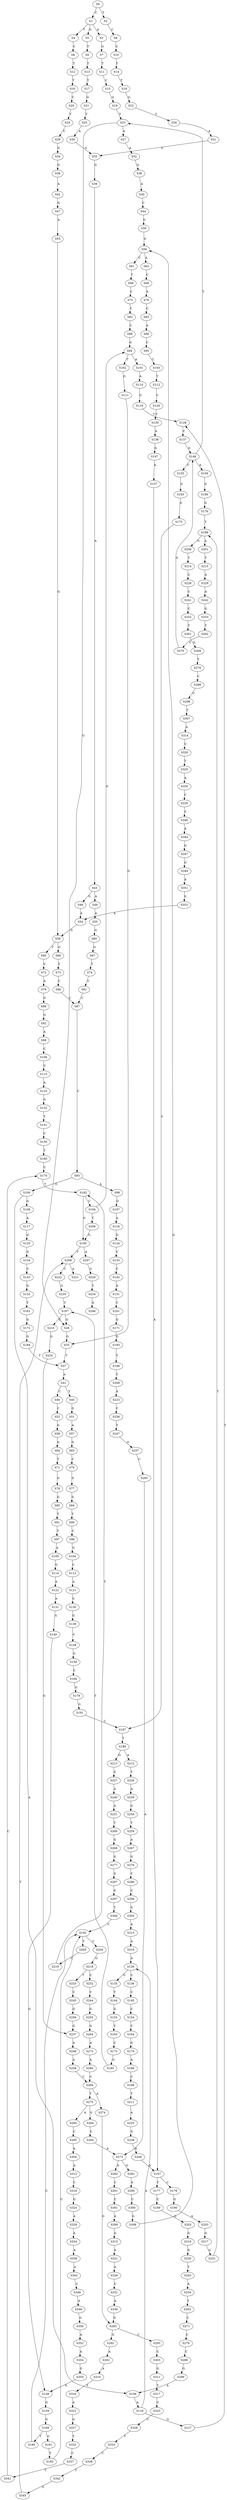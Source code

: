 strict digraph  {
	S0 -> S1 [ label = C ];
	S0 -> S2 [ label = T ];
	S1 -> S3 [ label = A ];
	S1 -> S4 [ label = T ];
	S1 -> S5 [ label = G ];
	S2 -> S6 [ label = C ];
	S3 -> S7 [ label = G ];
	S4 -> S8 [ label = C ];
	S5 -> S9 [ label = T ];
	S6 -> S10 [ label = C ];
	S7 -> S11 [ label = T ];
	S8 -> S12 [ label = T ];
	S9 -> S13 [ label = T ];
	S10 -> S14 [ label = T ];
	S11 -> S15 [ label = C ];
	S12 -> S16 [ label = T ];
	S13 -> S17 [ label = T ];
	S14 -> S18 [ label = T ];
	S15 -> S19 [ label = G ];
	S16 -> S20 [ label = C ];
	S17 -> S21 [ label = G ];
	S18 -> S22 [ label = G ];
	S19 -> S23 [ label = T ];
	S20 -> S24 [ label = T ];
	S21 -> S25 [ label = T ];
	S22 -> S26 [ label = T ];
	S23 -> S27 [ label = A ];
	S23 -> S28 [ label = G ];
	S24 -> S29 [ label = C ];
	S25 -> S30 [ label = A ];
	S26 -> S31 [ label = A ];
	S27 -> S32 [ label = A ];
	S28 -> S33 [ label = G ];
	S29 -> S34 [ label = G ];
	S30 -> S35 [ label = G ];
	S31 -> S35 [ label = G ];
	S32 -> S36 [ label = G ];
	S33 -> S37 [ label = T ];
	S34 -> S38 [ label = G ];
	S35 -> S39 [ label = G ];
	S36 -> S40 [ label = A ];
	S37 -> S41 [ label = A ];
	S38 -> S42 [ label = A ];
	S39 -> S43 [ label = A ];
	S40 -> S44 [ label = C ];
	S41 -> S45 [ label = T ];
	S41 -> S46 [ label = C ];
	S42 -> S47 [ label = G ];
	S43 -> S48 [ label = G ];
	S43 -> S49 [ label = A ];
	S44 -> S50 [ label = G ];
	S45 -> S51 [ label = G ];
	S46 -> S52 [ label = C ];
	S47 -> S53 [ label = A ];
	S48 -> S54 [ label = A ];
	S49 -> S55 [ label = A ];
	S50 -> S56 [ label = G ];
	S51 -> S57 [ label = A ];
	S52 -> S58 [ label = G ];
	S53 -> S59 [ label = G ];
	S54 -> S59 [ label = G ];
	S55 -> S60 [ label = G ];
	S56 -> S61 [ label = C ];
	S56 -> S62 [ label = A ];
	S57 -> S63 [ label = G ];
	S58 -> S64 [ label = G ];
	S59 -> S65 [ label = T ];
	S59 -> S66 [ label = G ];
	S60 -> S67 [ label = G ];
	S61 -> S68 [ label = T ];
	S62 -> S69 [ label = C ];
	S63 -> S70 [ label = C ];
	S64 -> S71 [ label = T ];
	S65 -> S72 [ label = C ];
	S66 -> S73 [ label = T ];
	S67 -> S74 [ label = T ];
	S68 -> S75 [ label = C ];
	S69 -> S76 [ label = A ];
	S70 -> S77 [ label = G ];
	S71 -> S78 [ label = G ];
	S72 -> S79 [ label = A ];
	S73 -> S80 [ label = C ];
	S74 -> S81 [ label = C ];
	S75 -> S82 [ label = T ];
	S76 -> S83 [ label = C ];
	S77 -> S84 [ label = G ];
	S78 -> S85 [ label = G ];
	S79 -> S86 [ label = G ];
	S80 -> S87 [ label = C ];
	S81 -> S87 [ label = C ];
	S82 -> S88 [ label = C ];
	S83 -> S89 [ label = A ];
	S84 -> S90 [ label = T ];
	S85 -> S91 [ label = T ];
	S86 -> S92 [ label = G ];
	S87 -> S93 [ label = C ];
	S88 -> S94 [ label = G ];
	S89 -> S95 [ label = C ];
	S90 -> S96 [ label = C ];
	S91 -> S97 [ label = T ];
	S92 -> S98 [ label = A ];
	S93 -> S99 [ label = A ];
	S93 -> S100 [ label = G ];
	S94 -> S101 [ label = A ];
	S94 -> S102 [ label = T ];
	S95 -> S103 [ label = C ];
	S96 -> S104 [ label = G ];
	S97 -> S105 [ label = A ];
	S98 -> S106 [ label = C ];
	S99 -> S107 [ label = G ];
	S100 -> S108 [ label = G ];
	S100 -> S109 [ label = A ];
	S101 -> S110 [ label = A ];
	S102 -> S111 [ label = G ];
	S103 -> S112 [ label = T ];
	S104 -> S113 [ label = C ];
	S105 -> S114 [ label = G ];
	S106 -> S115 [ label = C ];
	S107 -> S116 [ label = A ];
	S108 -> S117 [ label = A ];
	S109 -> S118 [ label = A ];
	S110 -> S119 [ label = G ];
	S111 -> S33 [ label = G ];
	S112 -> S120 [ label = C ];
	S113 -> S121 [ label = A ];
	S114 -> S122 [ label = A ];
	S115 -> S123 [ label = A ];
	S116 -> S124 [ label = G ];
	S117 -> S125 [ label = G ];
	S118 -> S126 [ label = A ];
	S118 -> S127 [ label = G ];
	S119 -> S128 [ label = T ];
	S120 -> S129 [ label = T ];
	S121 -> S130 [ label = C ];
	S122 -> S131 [ label = A ];
	S123 -> S132 [ label = G ];
	S124 -> S133 [ label = C ];
	S125 -> S134 [ label = G ];
	S126 -> S135 [ label = G ];
	S126 -> S136 [ label = C ];
	S127 -> S128 [ label = T ];
	S128 -> S137 [ label = C ];
	S129 -> S138 [ label = A ];
	S130 -> S139 [ label = G ];
	S131 -> S140 [ label = G ];
	S132 -> S141 [ label = T ];
	S133 -> S142 [ label = C ];
	S134 -> S143 [ label = C ];
	S135 -> S144 [ label = T ];
	S136 -> S145 [ label = C ];
	S137 -> S146 [ label = G ];
	S138 -> S147 [ label = G ];
	S139 -> S148 [ label = C ];
	S140 -> S149 [ label = G ];
	S141 -> S150 [ label = C ];
	S142 -> S151 [ label = A ];
	S143 -> S152 [ label = G ];
	S144 -> S153 [ label = G ];
	S145 -> S154 [ label = C ];
	S146 -> S155 [ label = C ];
	S146 -> S23 [ label = T ];
	S146 -> S156 [ label = A ];
	S147 -> S157 [ label = A ];
	S148 -> S158 [ label = G ];
	S149 -> S159 [ label = G ];
	S150 -> S160 [ label = T ];
	S151 -> S161 [ label = C ];
	S152 -> S162 [ label = T ];
	S153 -> S163 [ label = T ];
	S154 -> S164 [ label = C ];
	S155 -> S165 [ label = G ];
	S156 -> S166 [ label = G ];
	S157 -> S167 [ label = A ];
	S158 -> S168 [ label = C ];
	S159 -> S169 [ label = G ];
	S160 -> S170 [ label = C ];
	S161 -> S171 [ label = G ];
	S162 -> S172 [ label = G ];
	S163 -> S173 [ label = C ];
	S164 -> S174 [ label = G ];
	S165 -> S175 [ label = G ];
	S166 -> S176 [ label = G ];
	S167 -> S177 [ label = T ];
	S167 -> S178 [ label = C ];
	S168 -> S179 [ label = G ];
	S169 -> S180 [ label = T ];
	S169 -> S181 [ label = G ];
	S170 -> S182 [ label = T ];
	S171 -> S183 [ label = G ];
	S172 -> S184 [ label = G ];
	S173 -> S185 [ label = G ];
	S174 -> S186 [ label = A ];
	S175 -> S187 [ label = C ];
	S176 -> S188 [ label = T ];
	S177 -> S189 [ label = C ];
	S178 -> S190 [ label = G ];
	S179 -> S191 [ label = G ];
	S180 -> S192 [ label = C ];
	S181 -> S193 [ label = T ];
	S182 -> S194 [ label = C ];
	S182 -> S195 [ label = G ];
	S183 -> S196 [ label = T ];
	S184 -> S37 [ label = T ];
	S185 -> S197 [ label = T ];
	S186 -> S198 [ label = C ];
	S187 -> S199 [ label = T ];
	S188 -> S200 [ label = G ];
	S188 -> S201 [ label = A ];
	S189 -> S202 [ label = G ];
	S190 -> S203 [ label = A ];
	S191 -> S187 [ label = C ];
	S192 -> S204 [ label = C ];
	S192 -> S205 [ label = T ];
	S193 -> S192 [ label = C ];
	S194 -> S206 [ label = T ];
	S194 -> S94 [ label = G ];
	S195 -> S207 [ label = A ];
	S195 -> S208 [ label = T ];
	S196 -> S209 [ label = T ];
	S197 -> S210 [ label = C ];
	S197 -> S28 [ label = G ];
	S198 -> S211 [ label = T ];
	S199 -> S212 [ label = A ];
	S199 -> S213 [ label = G ];
	S200 -> S214 [ label = T ];
	S201 -> S215 [ label = T ];
	S202 -> S216 [ label = G ];
	S203 -> S217 [ label = G ];
	S204 -> S218 [ label = G ];
	S205 -> S219 [ label = C ];
	S206 -> S195 [ label = G ];
	S207 -> S220 [ label = G ];
	S208 -> S221 [ label = A ];
	S208 -> S222 [ label = C ];
	S209 -> S223 [ label = A ];
	S210 -> S224 [ label = G ];
	S211 -> S225 [ label = A ];
	S212 -> S226 [ label = T ];
	S213 -> S227 [ label = G ];
	S214 -> S228 [ label = C ];
	S215 -> S229 [ label = A ];
	S216 -> S230 [ label = G ];
	S217 -> S231 [ label = G ];
	S218 -> S232 [ label = C ];
	S218 -> S233 [ label = T ];
	S219 -> S182 [ label = T ];
	S220 -> S234 [ label = T ];
	S222 -> S235 [ label = G ];
	S223 -> S236 [ label = C ];
	S224 -> S237 [ label = G ];
	S225 -> S238 [ label = G ];
	S226 -> S239 [ label = A ];
	S227 -> S240 [ label = A ];
	S228 -> S241 [ label = C ];
	S229 -> S242 [ label = A ];
	S230 -> S243 [ label = T ];
	S231 -> S188 [ label = T ];
	S232 -> S244 [ label = C ];
	S233 -> S245 [ label = C ];
	S234 -> S246 [ label = A ];
	S235 -> S197 [ label = T ];
	S236 -> S247 [ label = T ];
	S237 -> S248 [ label = A ];
	S238 -> S249 [ label = A ];
	S239 -> S250 [ label = G ];
	S240 -> S251 [ label = A ];
	S241 -> S252 [ label = C ];
	S242 -> S253 [ label = G ];
	S243 -> S254 [ label = A ];
	S244 -> S255 [ label = G ];
	S245 -> S256 [ label = G ];
	S247 -> S257 [ label = G ];
	S248 -> S258 [ label = A ];
	S249 -> S167 [ label = A ];
	S250 -> S259 [ label = T ];
	S251 -> S260 [ label = T ];
	S252 -> S261 [ label = T ];
	S253 -> S262 [ label = T ];
	S254 -> S263 [ label = T ];
	S255 -> S264 [ label = G ];
	S256 -> S237 [ label = G ];
	S257 -> S265 [ label = C ];
	S258 -> S266 [ label = C ];
	S259 -> S267 [ label = A ];
	S260 -> S268 [ label = G ];
	S261 -> S269 [ label = G ];
	S262 -> S270 [ label = C ];
	S263 -> S271 [ label = C ];
	S264 -> S272 [ label = A ];
	S265 -> S273 [ label = A ];
	S266 -> S274 [ label = A ];
	S266 -> S275 [ label = T ];
	S267 -> S276 [ label = G ];
	S268 -> S277 [ label = G ];
	S269 -> S278 [ label = T ];
	S270 -> S146 [ label = G ];
	S271 -> S279 [ label = C ];
	S272 -> S280 [ label = A ];
	S273 -> S281 [ label = G ];
	S273 -> S282 [ label = A ];
	S274 -> S283 [ label = G ];
	S275 -> S284 [ label = G ];
	S275 -> S285 [ label = A ];
	S276 -> S286 [ label = C ];
	S277 -> S287 [ label = G ];
	S278 -> S288 [ label = C ];
	S279 -> S289 [ label = C ];
	S280 -> S266 [ label = C ];
	S281 -> S290 [ label = A ];
	S282 -> S291 [ label = C ];
	S283 -> S292 [ label = G ];
	S283 -> S293 [ label = C ];
	S284 -> S294 [ label = C ];
	S285 -> S295 [ label = C ];
	S286 -> S296 [ label = C ];
	S287 -> S297 [ label = G ];
	S288 -> S298 [ label = C ];
	S289 -> S299 [ label = G ];
	S290 -> S300 [ label = C ];
	S291 -> S301 [ label = C ];
	S292 -> S302 [ label = A ];
	S293 -> S303 [ label = C ];
	S294 -> S273 [ label = A ];
	S295 -> S304 [ label = A ];
	S296 -> S305 [ label = G ];
	S297 -> S306 [ label = T ];
	S298 -> S307 [ label = T ];
	S299 -> S109 [ label = A ];
	S300 -> S308 [ label = G ];
	S301 -> S309 [ label = A ];
	S302 -> S310 [ label = A ];
	S303 -> S311 [ label = G ];
	S304 -> S312 [ label = A ];
	S305 -> S313 [ label = A ];
	S306 -> S192 [ label = C ];
	S307 -> S314 [ label = A ];
	S308 -> S56 [ label = G ];
	S309 -> S315 [ label = G ];
	S310 -> S316 [ label = T ];
	S311 -> S317 [ label = T ];
	S312 -> S318 [ label = C ];
	S313 -> S319 [ label = A ];
	S314 -> S320 [ label = C ];
	S315 -> S321 [ label = A ];
	S316 -> S322 [ label = A ];
	S317 -> S323 [ label = C ];
	S318 -> S324 [ label = G ];
	S319 -> S126 [ label = A ];
	S320 -> S325 [ label = T ];
	S321 -> S326 [ label = A ];
	S322 -> S327 [ label = G ];
	S323 -> S328 [ label = C ];
	S324 -> S329 [ label = A ];
	S325 -> S330 [ label = A ];
	S326 -> S331 [ label = C ];
	S327 -> S332 [ label = T ];
	S328 -> S333 [ label = T ];
	S329 -> S334 [ label = A ];
	S330 -> S335 [ label = C ];
	S331 -> S336 [ label = A ];
	S332 -> S337 [ label = C ];
	S333 -> S338 [ label = C ];
	S334 -> S339 [ label = A ];
	S335 -> S340 [ label = C ];
	S336 -> S283 [ label = G ];
	S337 -> S341 [ label = T ];
	S338 -> S342 [ label = T ];
	S339 -> S343 [ label = A ];
	S340 -> S344 [ label = A ];
	S341 -> S170 [ label = C ];
	S342 -> S345 [ label = G ];
	S343 -> S346 [ label = C ];
	S344 -> S347 [ label = G ];
	S345 -> S208 [ label = T ];
	S346 -> S348 [ label = A ];
	S347 -> S349 [ label = G ];
	S348 -> S350 [ label = G ];
	S349 -> S351 [ label = A ];
	S350 -> S352 [ label = A ];
	S351 -> S353 [ label = G ];
	S352 -> S354 [ label = A ];
	S353 -> S54 [ label = A ];
	S354 -> S355 [ label = G ];
	S355 -> S149 [ label = G ];
}
